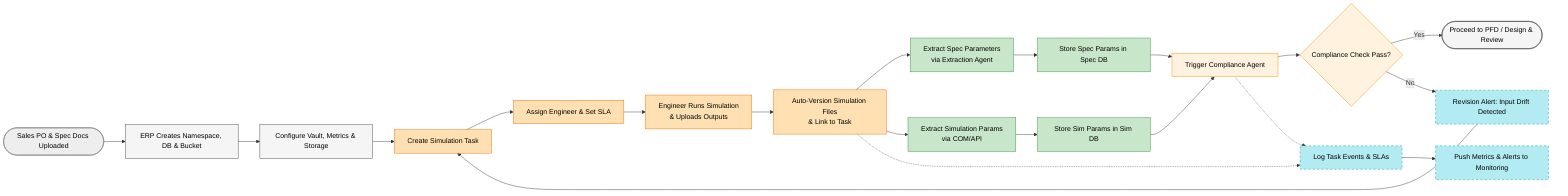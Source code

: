 flowchart LR
  %%–– Class definitions ––
  classDef sales fill:#eee,stroke:#777,stroke-width:1px,color:#000;
  classDef infra fill:#f5f5f5,stroke:#424242,stroke-width:1px,color:#000;
  classDef etl   fill:#c8e6c9,stroke:#388e3c,stroke-width:1px,color:#000;
  classDef erp   fill:#ffe0b2,stroke:#ef6c00,stroke-width:1px,color:#000;
  classDef ai    fill:#fff3e0,stroke:#fb8c00,stroke-width:1px,color:#000;
  classDef obs   fill:#b2ebf2,stroke:#0097a7,stroke-width:1px,stroke-dasharray:5 5,color:#000;

  %%–– Start & End ––
  Start([Sales PO & Spec Docs Uploaded]):::sales
  End([Proceed to PFD / Design & Review]):::infra

  %%–– Project Setup ––
  Start --> B1[ERP Creates Namespace, DB & Bucket]:::infra
  B1 --> B2[Configure Vault, Metrics & Storage]:::infra

  %%–– Simulation Task ––
  B2 --> D1[Create Simulation Task]:::erp
  D1 --> D2[Assign Engineer & Set SLA]:::erp
  D2 --> Sim[Engineer Runs Simulation<br/>& Uploads Outputs]:::erp
  Sim --> D3[Auto-Version Simulation Files<br/>& Link to Task]:::erp

  %%–– Spec Extraction ––
  D3 --> C1[Extract Spec Parameters<br/>via Extraction Agent]:::etl
  D3 --> C2[Extract Simulation Params<br/>via COM/API]:::etl
  C1 --> C3[Store Spec Params in Spec DB]:::etl
  C2 --> C4[Store Sim Params in Sim DB]:::etl

  %%–– Compliance Check ––
  C3 --> E1[Trigger Compliance Agent]:::ai
  C4 --> E1
  E1 --> G1{"Compliance Check Pass?"}:::ai
  G1 -->|Yes| End
  G1 -->|No| R1[Revision Alert: Input Drift Detected]:::obs
  R1 --> D1

  %%–– Observability (dotted) ––
  D3 -.-> OBS1[Log Task Events & SLAs]:::obs
  E1 -.-> OBS1
  OBS1 --> OBS2[Push Metrics & Alerts to Monitoring]:::obs
